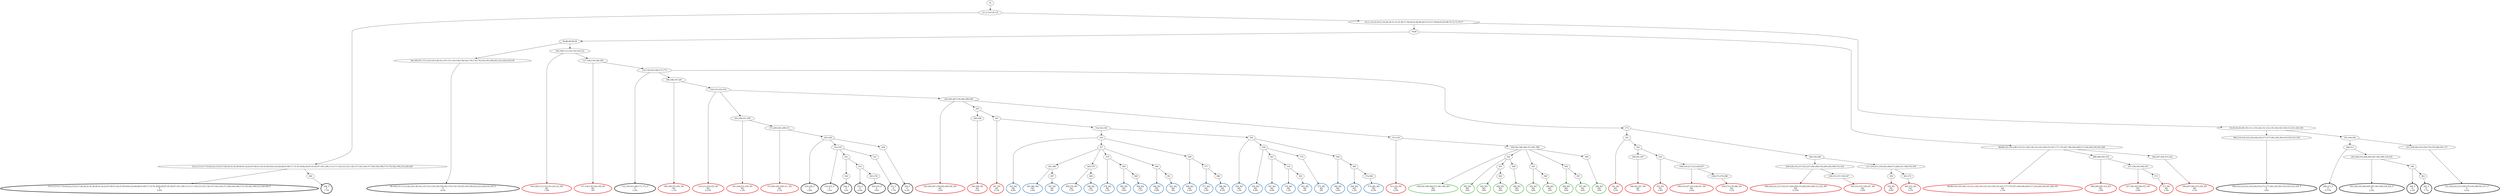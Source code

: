 digraph T {
	{
		rank=same
		157 [penwidth=3,colorscheme=set19,color=0,label="9;12;13;15;17;19;20;22;23;25;27;28;30;32;34;38;40;41;42;43;47;49;51;54;55;56;59;61;62;64;66;67;69;71;75;76;78;82;85;87;91;95;97;101;109;113;117;118;123;125;134;137;142;144;157;160;164;168;173;176;182;190;212;220;248_P\nP\n5.4%"]
		155 [penwidth=3,colorscheme=set19,color=0,label="280_P\nP\n7.7%"]
		150 [penwidth=3,colorscheme=set19,color=0,label="96;100;107;115;124;129;138;141;147;151;154;156;158;162;170;174;178;183;195;199;203;223;229;235;239_P\nP\n8.5%"]
		146 [penwidth=3,colorscheme=set19,color=0,label="152;159;163;166;171;172_P\nP\n2.3%"]
		140 [penwidth=3,colorscheme=set19,color=0,label="320;328_P\nP\n3.8%"]
		138 [penwidth=3,colorscheme=set19,color=0,label="332;335_P\nP\n1.5%"]
		135 [penwidth=3,colorscheme=set19,color=0,label="344_P\nP\n13%"]
		133 [penwidth=3,colorscheme=set19,color=0,label="352_P\nP\n4.6%"]
		131 [penwidth=3,colorscheme=set19,color=0,label="363;370_P\nP\n10%"]
		129 [penwidth=3,colorscheme=set19,color=0,label="351_P\nP\n7.7%"]
		127 [penwidth=3,colorscheme=set19,color=0,label="358_P\nP\n6.2%"]
		124 [penwidth=3,colorscheme=set19,color=0,label="186;214;216;222;234;244;255;271;277;281;293;303;310;325;331;334_P\nP\n10%"]
		121 [penwidth=3,colorscheme=set19,color=0,label="208;213_P\nP\n0.77%"]
		119 [penwidth=3,colorscheme=set19,color=0,label="243;249;254;260;265;287;302;309;318;324_P\nP\n2.3%"]
		117 [penwidth=3,colorscheme=set19,color=0,label="340_P\nP\n2.3%"]
		115 [penwidth=3,colorscheme=set19,color=0,label="362_P\nP\n7.7%"]
		113 [penwidth=3,colorscheme=set19,color=0,label="221;228;242;253;259;270;276;296;301;317_P\nP\n6.2%"]
		112 [penwidth=3,colorscheme=set19,color=1,label="104;108;112;114;116;120;122_M1\nM1\n1.9%"]
		111 [penwidth=3,colorscheme=set19,color=1,label="127;136;139;146;148_M1\nM1\n4%"]
		108 [penwidth=3,colorscheme=set19,color=1,label="181_M1\nM1\n3.5%"]
		105 [penwidth=3,colorscheme=set19,color=1,label="189;201;207_M1\nM1\n7%"]
		103 [penwidth=3,colorscheme=set19,color=1,label="193_M1\nM1\n1.9%"]
		101 [penwidth=3,colorscheme=set19,color=1,label="198;219;227;233;238;247_M1\nM1\n2.4%"]
		99 [penwidth=3,colorscheme=set19,color=1,label="258;275;279;286_M1\nM1\n5.1%"]
		96 [penwidth=3,colorscheme=set19,color=1,label="206;226;232;237;252;257;264;269;274;285;292;306;312;322_M1\nM1\n0.53%"]
		94 [penwidth=3,colorscheme=set19,color=1,label="329;333;337;339;347_M1\nM1\n5.6%"]
		91 [penwidth=3,colorscheme=set19,color=1,label="359_M1\nM1\n8.6%"]
		89 [penwidth=3,colorscheme=set19,color=1,label="365;372_M1\nM1\n5.1%"]
		88 [penwidth=3,colorscheme=set19,color=1,label="180;188;197;205_M1\nM1\n1.1%"]
		87 [penwidth=3,colorscheme=set19,color=1,label="210;215;225;230_M1\nM1\n0.27%"]
		86 [penwidth=3,colorscheme=set19,color=1,label="241;246;251;256_M1\nM1\n1.3%"]
		85 [penwidth=3,colorscheme=set19,color=1,label="272;283;291;299;311_M1\nM1\n2.1%"]
		83 [penwidth=3,colorscheme=set19,color=1,label="245;262;267;278;282;289;290_M1\nM1\n5.6%"]
		80 [penwidth=3,colorscheme=set19,color=1,label="300;308_M1\nM1\n13%"]
		78 [penwidth=3,colorscheme=set19,color=1,label="307_M1\nM1\n6.1%"]
		76 [penwidth=3,colorscheme=set19,color=1,label="313;316_M1\nM1\n6.4%"]
		74 [penwidth=3,colorscheme=set19,color=1,label="88;98;102;105;106;110;121;128;130;132;143;149;155;167;177;179;187;196;204;209;217;224;240;250;261;266_M1\nM1\n1.3%"]
		72 [penwidth=3,colorscheme=set19,color=1,label="288;298;305;319_M1\nM1\n1.6%"]
		70 [penwidth=3,colorscheme=set19,color=1,label="327;336;345;346;355_M1\nM1\n5.6%"]
		68 [penwidth=3,colorscheme=set19,color=1,label="373_M1\nM1\n5.3%"]
		66 [penwidth=3,colorscheme=set19,color=1,label="294;297;304;315;326_M1\nM1\n5.1%"]
		63 [penwidth=3,colorscheme=set19,color=2,label="343_M2\nM2\n4.8%"]
		60 [penwidth=3,colorscheme=set19,color=2,label="361;380_M2\nM2\n2.4%"]
		58 [penwidth=3,colorscheme=set19,color=2,label="387_M2\nM2\n6%"]
		56 [penwidth=3,colorscheme=set19,color=2,label="369;379_M2\nM2\n7.1%"]
		54 [penwidth=3,colorscheme=set19,color=2,label="386_M2\nM2\n7.1%"]
		52 [penwidth=3,colorscheme=set19,color=2,label="378_M2\nM2\n1.2%"]
		50 [penwidth=3,colorscheme=set19,color=2,label="385_M2\nM2\n3.6%"]
		48 [penwidth=3,colorscheme=set19,color=2,label="389_M2\nM2\n7.1%"]
		46 [penwidth=3,colorscheme=set19,color=2,label="384_M2\nM2\n4.8%"]
		44 [penwidth=3,colorscheme=set19,color=2,label="391_M2\nM2\n6%"]
		42 [penwidth=3,colorscheme=set19,color=2,label="368_M2\nM2\n2.4%"]
		40 [penwidth=3,colorscheme=set19,color=2,label="377_M2\nM2\n2.4%"]
		38 [penwidth=3,colorscheme=set19,color=2,label="388_M2\nM2\n8.3%"]
		36 [penwidth=3,colorscheme=set19,color=2,label="350_M2\nM2\n1.2%"]
		34 [penwidth=3,colorscheme=set19,color=2,label="356_M2\nM2\n4.8%"]
		32 [penwidth=3,colorscheme=set19,color=2,label="367_M2\nM2\n4.8%"]
		30 [penwidth=3,colorscheme=set19,color=2,label="376_M2\nM2\n1.2%"]
		28 [penwidth=3,colorscheme=set19,color=2,label="383_M2\nM2\n6%"]
		26 [penwidth=3,colorscheme=set19,color=2,label="375_M2\nM2\n6%"]
		24 [penwidth=3,colorscheme=set19,color=2,label="360_M2\nM2\n3.6%"]
		22 [penwidth=3,colorscheme=set19,color=2,label="366_M2\nM2\n1.2%"]
		20 [penwidth=3,colorscheme=set19,color=2,label="374;382_M2\nM2\n8.3%"]
		18 [penwidth=3,colorscheme=set19,color=3,label="338;342;349;364;371;381;390_M3\nM3\n10%"]
		16 [penwidth=3,colorscheme=set19,color=3,label="392_M3\nM3\n10%"]
		14 [penwidth=3,colorscheme=set19,color=3,label="395_M3\nM3\n10%"]
		12 [penwidth=3,colorscheme=set19,color=3,label="400_M3\nM3\n10%"]
		10 [penwidth=3,colorscheme=set19,color=3,label="399_M3\nM3\n10%"]
		8 [penwidth=3,colorscheme=set19,color=3,label="393_M3\nM3\n10%"]
		6 [penwidth=3,colorscheme=set19,color=3,label="398_M3\nM3\n10%"]
		4 [penwidth=3,colorscheme=set19,color=3,label="394_M3\nM3\n10%"]
		2 [penwidth=3,colorscheme=set19,color=3,label="397_M3\nM3\n10%"]
		0 [penwidth=3,colorscheme=set19,color=3,label="396_M3\nM3\n10%"]
	}
	160 [label="GL"]
	159 [label="0;1;2;3;4;5;6;7;8"]
	158 [label="9;12;13;15;17;19;20;22;23;25;27;28;30;32;34;38;40;41;42;43;47;49;51;54;55;56;59;61;62;64;66;67;69;71;75;76;78;82;85;87;91;95;97;101;109;113;117;118;123;125;134;137;142;144;157;160;164;168;173;176;182;190;212;220;248"]
	156 [label="280"]
	154 [label="10;11;14;16;18;21;24;26;29;31;33;35;36;37;39;44;45;46;48;50;52;53;57;58;60;63;65;68;70;72;73;74;77"]
	153 [label="79;80"]
	152 [label="84;86;89;90;94"]
	151 [label="96;100;107;115;124;129;138;141;147;151;154;156;158;162;170;174;178;183;195;199;203;223;229;235;239"]
	149 [label="104;108;112;114;116;120;122"]
	148 [label="127;136;139;146;148"]
	147 [label="152;159;163;166;171;172"]
	145 [label="180;188;197;205"]
	144 [label="210;215;225;230"]
	143 [label="241;246;251;256"]
	142 [label="272;283;291;299;311"]
	141 [label="320;328"]
	139 [label="332;335"]
	137 [label="341"]
	136 [label="344"]
	134 [label="352"]
	132 [label="363;370"]
	130 [label="351"]
	128 [label="358"]
	126 [label="81;83;92;93;99;103;111;119;126;131;133;135;140;145;150;153;161;165;169"]
	125 [label="186;214;216;222;234;244;255;271;277;281;293;303;310;325;331;334"]
	123 [label="191;194;202"]
	122 [label="208;213"]
	120 [label="243;249;254;260;265;287;302;309;318;324"]
	118 [label="340"]
	116 [label="362"]
	114 [label="221;228;242;253;259;270;276;296;301;317"]
	110 [label="175"]
	109 [label="181"]
	107 [label="185"]
	106 [label="189;201;207"]
	104 [label="193"]
	102 [label="198;219;227;233;238;247"]
	100 [label="258;275;279;286"]
	98 [label="184;192;200"]
	97 [label="206;226;232;237;252;257;264;269;274;285;292;306;312;322"]
	95 [label="329;333;337;339;347"]
	93 [label="211;218;231;236;263;268;273;284;321;348;353;354"]
	92 [label="359"]
	90 [label="365;372"]
	84 [label="245;262;267;278;282;289;290"]
	82 [label="295"]
	81 [label="300;308"]
	79 [label="307"]
	77 [label="313;316"]
	75 [label="88;98;102;105;106;110;121;128;130;132;143;149;155;167;177;179;187;196;204;209;217;224;240;250;261;266"]
	73 [label="288;298;305;319"]
	71 [label="327;336;345;346;355"]
	69 [label="373"]
	67 [label="294;297;304;315;326"]
	65 [label="314;323;330"]
	64 [label="343"]
	62 [label="357"]
	61 [label="361;380"]
	59 [label="387"]
	57 [label="369;379"]
	55 [label="386"]
	53 [label="378"]
	51 [label="385"]
	49 [label="389"]
	47 [label="384"]
	45 [label="391"]
	43 [label="368"]
	41 [label="377"]
	39 [label="388"]
	37 [label="350"]
	35 [label="356"]
	33 [label="367"]
	31 [label="376"]
	29 [label="383"]
	27 [label="375"]
	25 [label="360"]
	23 [label="366"]
	21 [label="374;382"]
	19 [label="338;342;349;364;371;381;390"]
	17 [label="392"]
	15 [label="395"]
	13 [label="400"]
	11 [label="399"]
	9 [label="393"]
	7 [label="398"]
	5 [label="394"]
	3 [label="397"]
	1 [label="396"]
	160 -> 159
	159 -> 158
	159 -> 154
	158 -> 157
	158 -> 156
	156 -> 155
	154 -> 153
	154 -> 126
	153 -> 152
	153 -> 75
	152 -> 151
	152 -> 149
	151 -> 150
	149 -> 148
	149 -> 112
	148 -> 147
	148 -> 111
	147 -> 146
	147 -> 145
	147 -> 110
	145 -> 144
	145 -> 88
	144 -> 143
	144 -> 87
	144 -> 84
	143 -> 142
	143 -> 86
	142 -> 141
	142 -> 85
	141 -> 140
	141 -> 139
	141 -> 128
	139 -> 138
	139 -> 137
	139 -> 130
	137 -> 136
	137 -> 134
	136 -> 135
	134 -> 133
	134 -> 132
	132 -> 131
	130 -> 129
	128 -> 127
	126 -> 125
	126 -> 123
	125 -> 124
	123 -> 122
	123 -> 114
	122 -> 121
	122 -> 120
	120 -> 119
	120 -> 118
	118 -> 117
	118 -> 116
	116 -> 115
	114 -> 113
	110 -> 109
	110 -> 98
	109 -> 108
	109 -> 107
	107 -> 106
	107 -> 104
	106 -> 105
	104 -> 103
	104 -> 102
	102 -> 101
	102 -> 100
	100 -> 99
	98 -> 97
	98 -> 93
	97 -> 96
	97 -> 95
	95 -> 94
	93 -> 92
	93 -> 90
	92 -> 91
	90 -> 89
	84 -> 83
	84 -> 82
	84 -> 77
	82 -> 81
	82 -> 79
	81 -> 80
	79 -> 78
	79 -> 65
	77 -> 76
	77 -> 19
	75 -> 74
	75 -> 73
	75 -> 67
	73 -> 72
	73 -> 71
	71 -> 70
	71 -> 69
	69 -> 68
	67 -> 66
	65 -> 64
	65 -> 37
	64 -> 63
	64 -> 62
	64 -> 43
	62 -> 61
	62 -> 57
	62 -> 53
	62 -> 47
	61 -> 60
	61 -> 59
	59 -> 58
	57 -> 56
	57 -> 55
	55 -> 54
	53 -> 52
	53 -> 51
	51 -> 50
	51 -> 49
	49 -> 48
	47 -> 46
	47 -> 45
	45 -> 44
	43 -> 42
	43 -> 41
	41 -> 40
	41 -> 39
	39 -> 38
	37 -> 36
	37 -> 35
	37 -> 25
	35 -> 34
	35 -> 33
	35 -> 27
	33 -> 32
	33 -> 31
	31 -> 30
	31 -> 29
	29 -> 28
	27 -> 26
	25 -> 24
	25 -> 23
	23 -> 22
	23 -> 21
	21 -> 20
	19 -> 18
	19 -> 17
	19 -> 9
	19 -> 5
	19 -> 1
	17 -> 16
	17 -> 15
	17 -> 11
	15 -> 14
	15 -> 13
	13 -> 12
	11 -> 10
	9 -> 8
	9 -> 7
	7 -> 6
	5 -> 4
	5 -> 3
	3 -> 2
	1 -> 0
}
